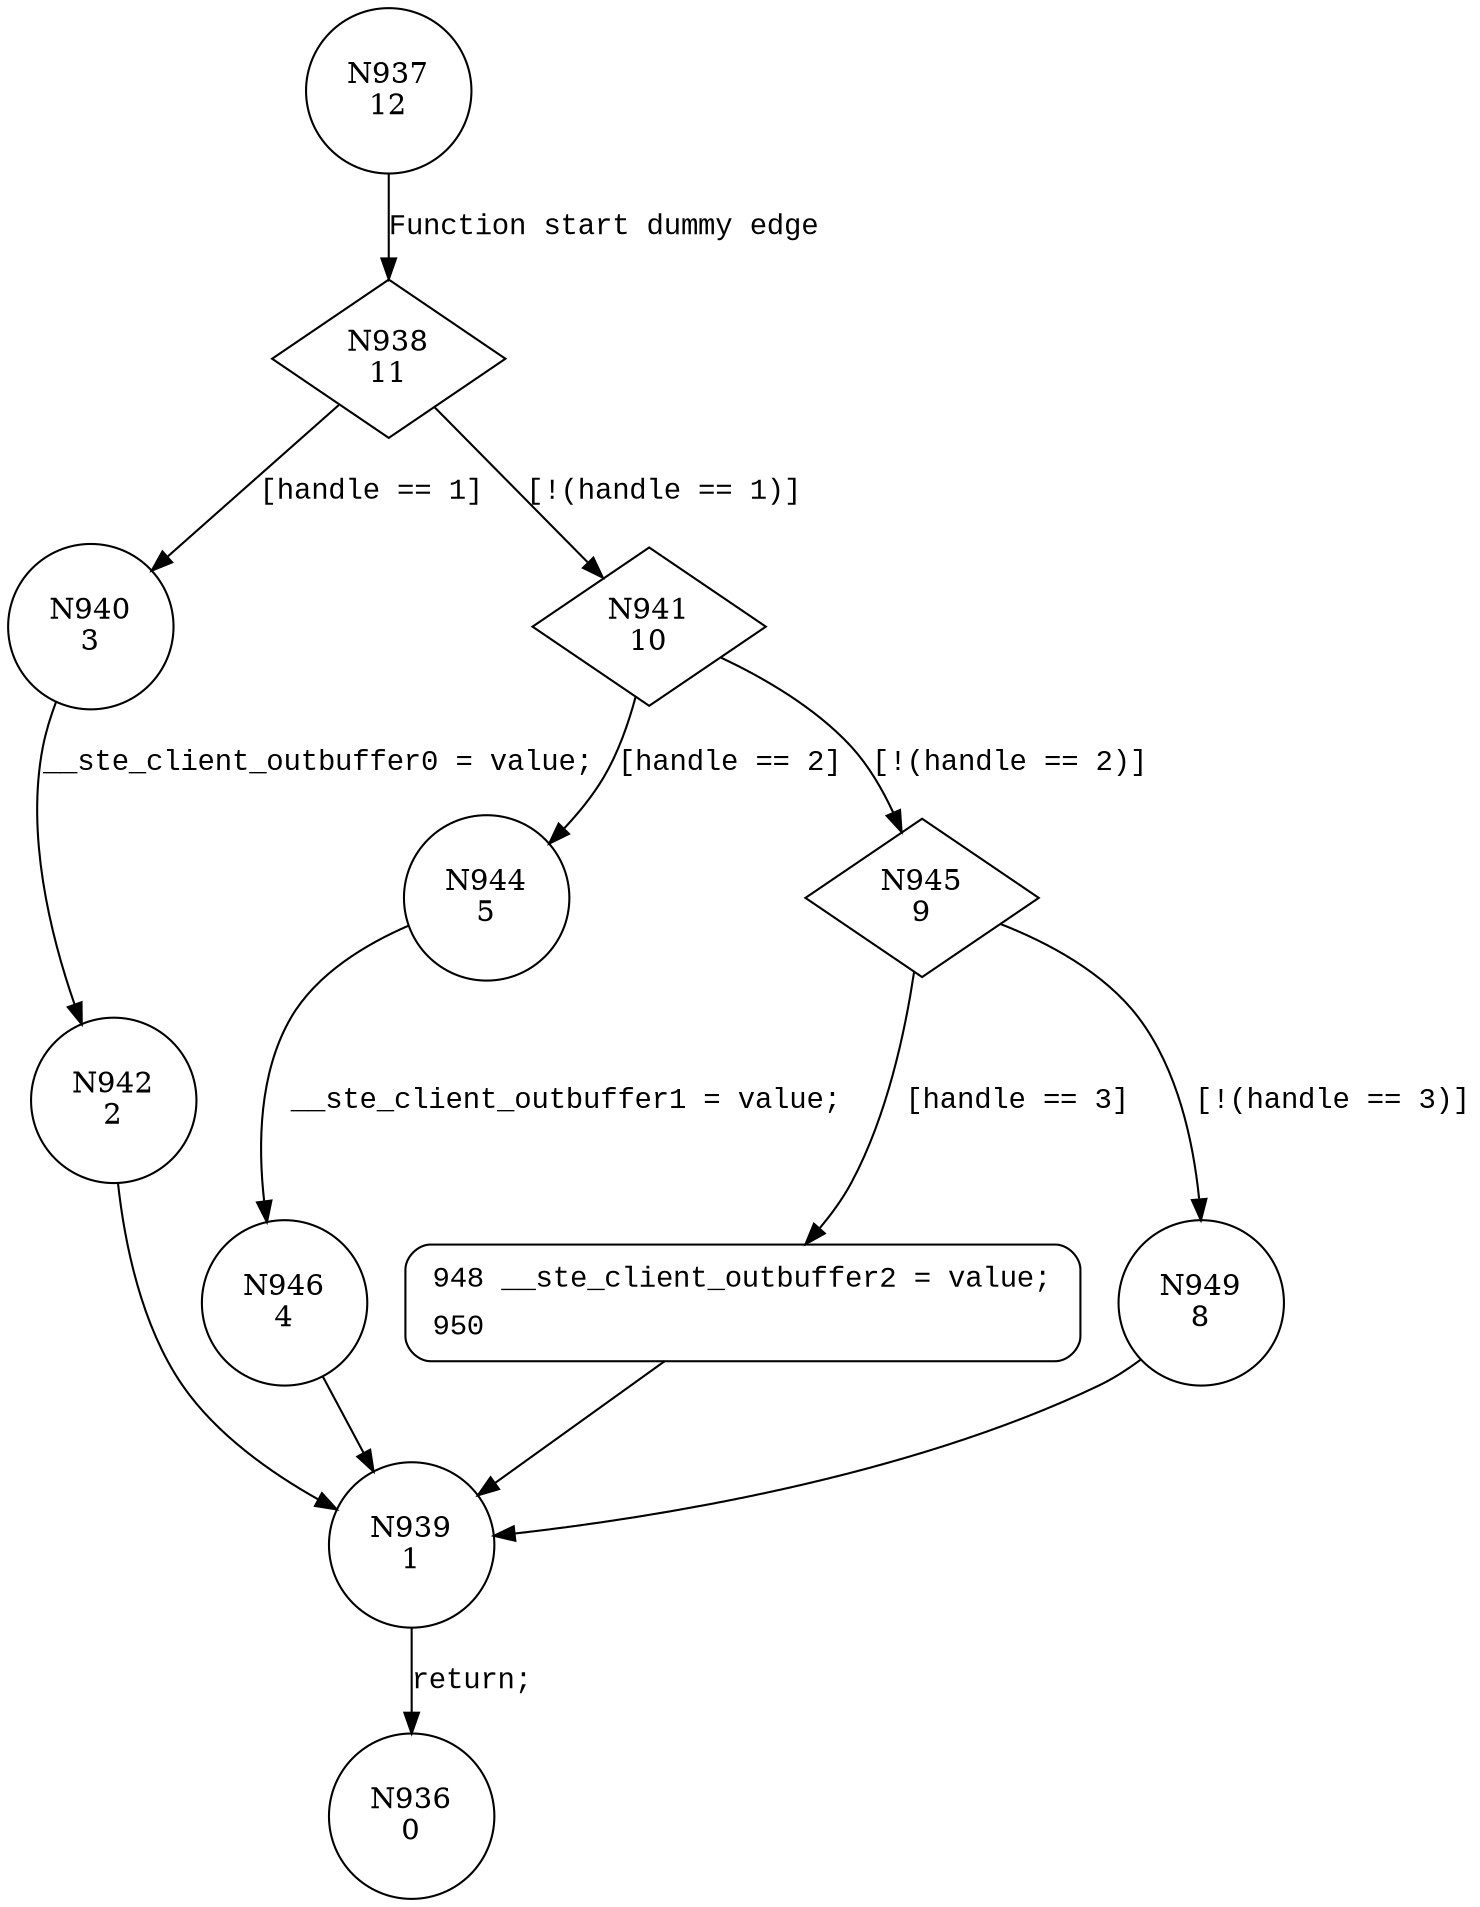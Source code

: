 digraph setClientOutbuffer {
937 [shape="circle" label="N937\n12"]
938 [shape="diamond" label="N938\n11"]
940 [shape="circle" label="N940\n3"]
941 [shape="diamond" label="N941\n10"]
944 [shape="circle" label="N944\n5"]
945 [shape="diamond" label="N945\n9"]
948 [shape="circle" label="N948\n7"]
949 [shape="circle" label="N949\n8"]
939 [shape="circle" label="N939\n1"]
936 [shape="circle" label="N936\n0"]
946 [shape="circle" label="N946\n4"]
942 [shape="circle" label="N942\n2"]
948 [style="filled,bold" penwidth="1" fillcolor="white" fontname="Courier New" shape="Mrecord" label=<<table border="0" cellborder="0" cellpadding="3" bgcolor="white"><tr><td align="right">948</td><td align="left">__ste_client_outbuffer2 = value;</td></tr><tr><td align="right">950</td><td align="left"></td></tr></table>>]
948 -> 939[label=""]
937 -> 938 [label="Function start dummy edge" fontname="Courier New"]
938 -> 940 [label="[handle == 1]" fontname="Courier New"]
938 -> 941 [label="[!(handle == 1)]" fontname="Courier New"]
941 -> 944 [label="[handle == 2]" fontname="Courier New"]
941 -> 945 [label="[!(handle == 2)]" fontname="Courier New"]
945 -> 948 [label="[handle == 3]" fontname="Courier New"]
945 -> 949 [label="[!(handle == 3)]" fontname="Courier New"]
939 -> 936 [label="return;" fontname="Courier New"]
944 -> 946 [label="__ste_client_outbuffer1 = value;" fontname="Courier New"]
940 -> 942 [label="__ste_client_outbuffer0 = value;" fontname="Courier New"]
949 -> 939 [label="" fontname="Courier New"]
946 -> 939 [label="" fontname="Courier New"]
942 -> 939 [label="" fontname="Courier New"]
}
